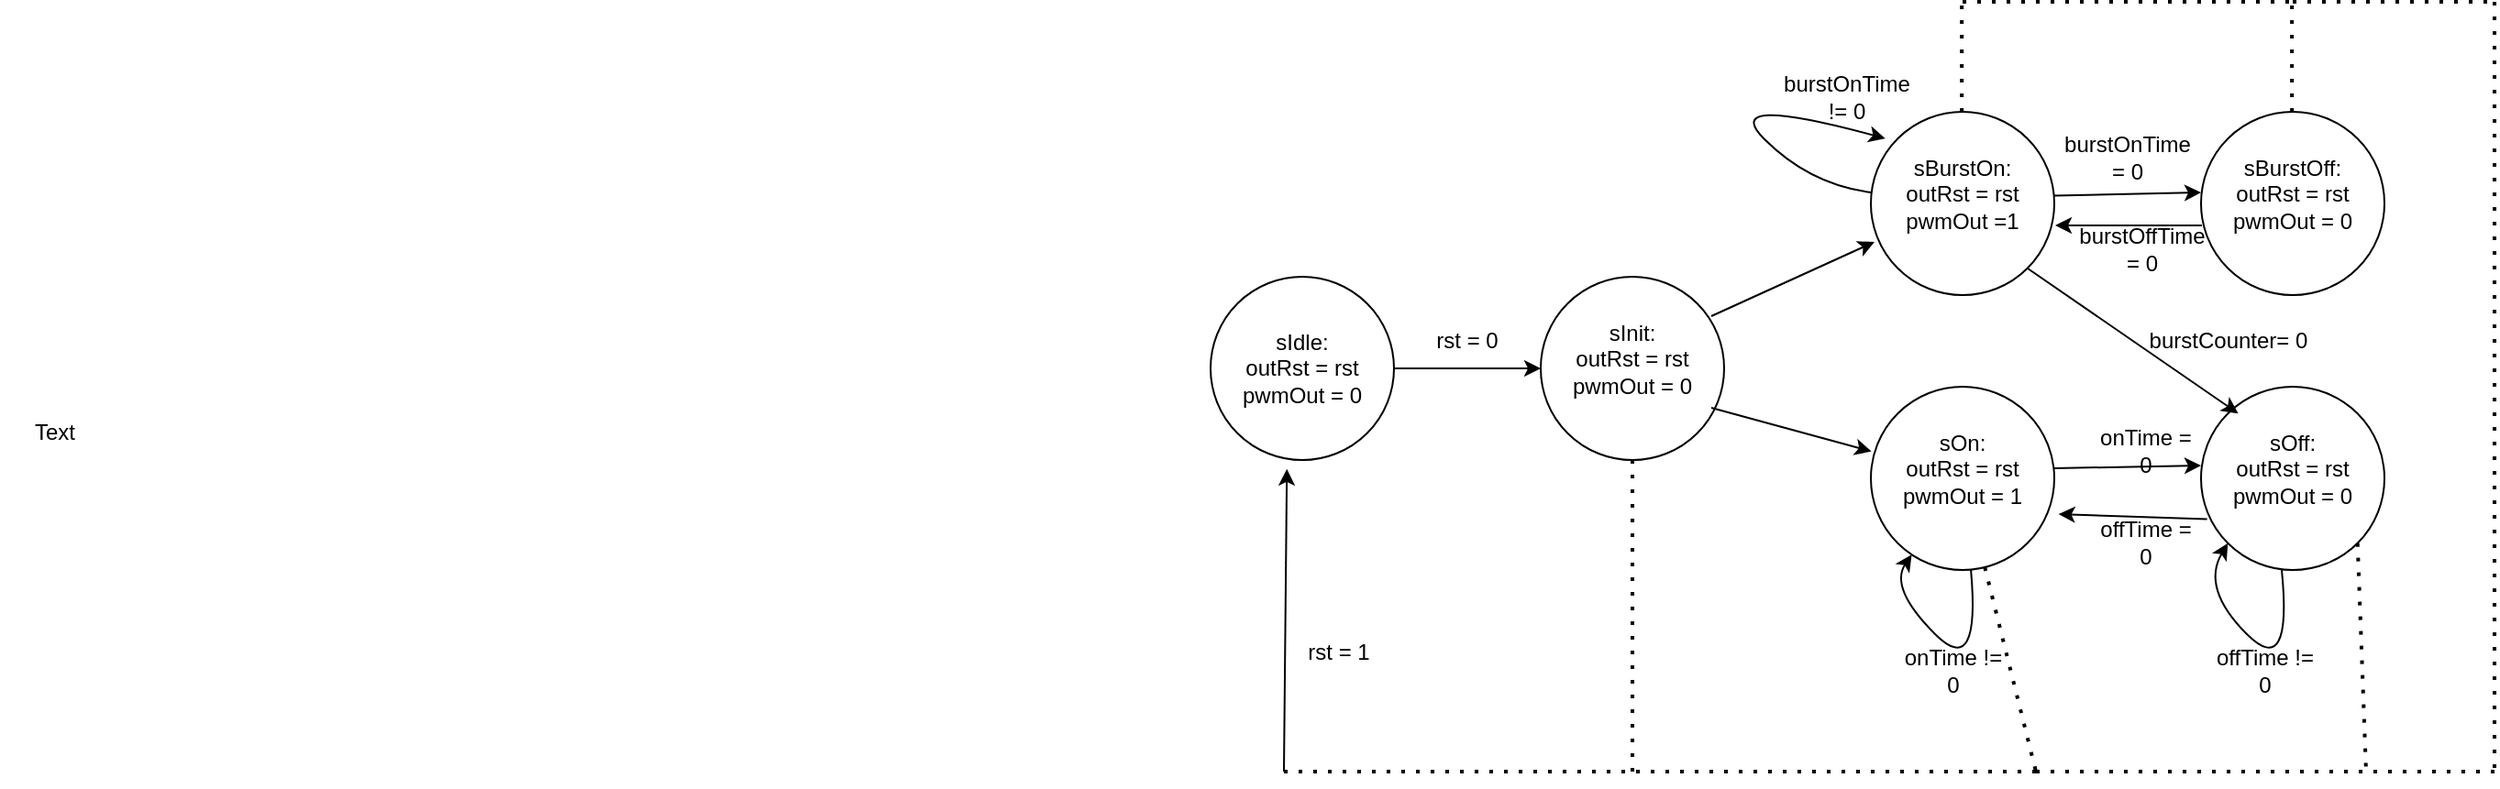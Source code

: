 <mxfile version="26.0.7">
  <diagram name="Page-1" id="eKElY0mHCcRenVaTIlQr">
    <mxGraphModel dx="2143" dy="1658" grid="1" gridSize="10" guides="1" tooltips="1" connect="1" arrows="1" fold="1" page="1" pageScale="1" pageWidth="850" pageHeight="1100" math="0" shadow="0">
      <root>
        <mxCell id="0" />
        <mxCell id="1" parent="0" />
        <mxCell id="6OKH5Lpus-VSVOU8WEvr-1" value="" style="ellipse;whiteSpace=wrap;html=1;aspect=fixed;" vertex="1" parent="1">
          <mxGeometry x="50" y="130" width="100" height="100" as="geometry" />
        </mxCell>
        <mxCell id="6OKH5Lpus-VSVOU8WEvr-2" value="" style="ellipse;whiteSpace=wrap;html=1;aspect=fixed;" vertex="1" parent="1">
          <mxGeometry x="230" y="130" width="100" height="100" as="geometry" />
        </mxCell>
        <mxCell id="6OKH5Lpus-VSVOU8WEvr-3" value="" style="ellipse;whiteSpace=wrap;html=1;aspect=fixed;" vertex="1" parent="1">
          <mxGeometry x="410" y="40" width="100" height="100" as="geometry" />
        </mxCell>
        <mxCell id="6OKH5Lpus-VSVOU8WEvr-4" value="" style="ellipse;whiteSpace=wrap;html=1;aspect=fixed;" vertex="1" parent="1">
          <mxGeometry x="410" y="190" width="100" height="100" as="geometry" />
        </mxCell>
        <mxCell id="6OKH5Lpus-VSVOU8WEvr-5" value="" style="ellipse;whiteSpace=wrap;html=1;aspect=fixed;" vertex="1" parent="1">
          <mxGeometry x="590" y="190" width="100" height="100" as="geometry" />
        </mxCell>
        <mxCell id="6OKH5Lpus-VSVOU8WEvr-6" value="" style="ellipse;whiteSpace=wrap;html=1;aspect=fixed;" vertex="1" parent="1">
          <mxGeometry x="590" y="40" width="100" height="100" as="geometry" />
        </mxCell>
        <mxCell id="6OKH5Lpus-VSVOU8WEvr-7" value="sBurstOn:&lt;div&gt;outRst = rst&lt;/div&gt;&lt;div&gt;pwmOut =1&lt;/div&gt;" style="text;html=1;align=center;verticalAlign=middle;whiteSpace=wrap;rounded=0;" vertex="1" parent="1">
          <mxGeometry x="420" y="70" width="80" height="30" as="geometry" />
        </mxCell>
        <mxCell id="6OKH5Lpus-VSVOU8WEvr-8" value="sInit:&lt;div&gt;outRst = rst&lt;/div&gt;&lt;div&gt;pwmOut = 0&lt;/div&gt;" style="text;html=1;align=center;verticalAlign=middle;whiteSpace=wrap;rounded=0;" vertex="1" parent="1">
          <mxGeometry x="240" y="160" width="80" height="30" as="geometry" />
        </mxCell>
        <mxCell id="6OKH5Lpus-VSVOU8WEvr-9" value="sIdle:&lt;div&gt;outRst = rst&lt;/div&gt;&lt;div&gt;pwmOut = 0&lt;/div&gt;" style="text;html=1;align=center;verticalAlign=middle;whiteSpace=wrap;rounded=0;" vertex="1" parent="1">
          <mxGeometry x="60" y="165" width="80" height="30" as="geometry" />
        </mxCell>
        <mxCell id="6OKH5Lpus-VSVOU8WEvr-11" value="sOn:&lt;div&gt;outRst = rst&lt;/div&gt;&lt;div&gt;pwmOut = 1&lt;/div&gt;" style="text;html=1;align=center;verticalAlign=middle;whiteSpace=wrap;rounded=0;" vertex="1" parent="1">
          <mxGeometry x="420" y="220" width="80" height="30" as="geometry" />
        </mxCell>
        <mxCell id="6OKH5Lpus-VSVOU8WEvr-12" value="sOff:&lt;div&gt;outRst = rst&lt;/div&gt;&lt;div&gt;pwmOut = 0&lt;/div&gt;" style="text;html=1;align=center;verticalAlign=middle;whiteSpace=wrap;rounded=0;" vertex="1" parent="1">
          <mxGeometry x="600" y="220" width="80" height="30" as="geometry" />
        </mxCell>
        <mxCell id="6OKH5Lpus-VSVOU8WEvr-13" value="sBurstOff:&lt;div&gt;outRst = rst&lt;/div&gt;&lt;div&gt;pwmOut = 0&lt;/div&gt;" style="text;html=1;align=center;verticalAlign=middle;whiteSpace=wrap;rounded=0;" vertex="1" parent="1">
          <mxGeometry x="600" y="70" width="80" height="30" as="geometry" />
        </mxCell>
        <mxCell id="6OKH5Lpus-VSVOU8WEvr-14" value="" style="endArrow=classic;html=1;rounded=0;exitX=1;exitY=0.5;exitDx=0;exitDy=0;entryX=0;entryY=0.5;entryDx=0;entryDy=0;" edge="1" parent="1" source="6OKH5Lpus-VSVOU8WEvr-1" target="6OKH5Lpus-VSVOU8WEvr-2">
          <mxGeometry width="50" height="50" relative="1" as="geometry">
            <mxPoint x="150" y="190" as="sourcePoint" />
            <mxPoint x="200" y="140" as="targetPoint" />
          </mxGeometry>
        </mxCell>
        <mxCell id="6OKH5Lpus-VSVOU8WEvr-15" value="" style="endArrow=classic;html=1;rounded=0;exitX=1;exitY=0.5;exitDx=0;exitDy=0;" edge="1" parent="1">
          <mxGeometry width="50" height="50" relative="1" as="geometry">
            <mxPoint x="510" y="234.5" as="sourcePoint" />
            <mxPoint x="590" y="233" as="targetPoint" />
          </mxGeometry>
        </mxCell>
        <mxCell id="6OKH5Lpus-VSVOU8WEvr-16" value="" style="endArrow=classic;html=1;rounded=0;exitX=1;exitY=0.5;exitDx=0;exitDy=0;" edge="1" parent="1">
          <mxGeometry width="50" height="50" relative="1" as="geometry">
            <mxPoint x="510" y="85.75" as="sourcePoint" />
            <mxPoint x="590" y="84" as="targetPoint" />
          </mxGeometry>
        </mxCell>
        <mxCell id="6OKH5Lpus-VSVOU8WEvr-17" value="" style="endArrow=classic;html=1;rounded=0;exitX=1;exitY=0.5;exitDx=0;exitDy=0;entryX=0.02;entryY=0.71;entryDx=0;entryDy=0;entryPerimeter=0;" edge="1" parent="1" target="6OKH5Lpus-VSVOU8WEvr-3">
          <mxGeometry width="50" height="50" relative="1" as="geometry">
            <mxPoint x="323" y="151.5" as="sourcePoint" />
            <mxPoint x="420" y="150" as="targetPoint" />
          </mxGeometry>
        </mxCell>
        <mxCell id="6OKH5Lpus-VSVOU8WEvr-18" value="" style="endArrow=classic;html=1;rounded=0;exitX=1;exitY=0.5;exitDx=0;exitDy=0;entryX=0.003;entryY=0.353;entryDx=0;entryDy=0;entryPerimeter=0;" edge="1" parent="1" target="6OKH5Lpus-VSVOU8WEvr-4">
          <mxGeometry width="50" height="50" relative="1" as="geometry">
            <mxPoint x="323" y="201.5" as="sourcePoint" />
            <mxPoint x="420" y="200" as="targetPoint" />
          </mxGeometry>
        </mxCell>
        <mxCell id="6OKH5Lpus-VSVOU8WEvr-19" value="Text" style="text;html=1;align=center;verticalAlign=middle;whiteSpace=wrap;rounded=0;" vertex="1" parent="1">
          <mxGeometry x="-610" y="200" width="60" height="30" as="geometry" />
        </mxCell>
        <mxCell id="6OKH5Lpus-VSVOU8WEvr-20" value="rst = 0" style="text;html=1;align=center;verticalAlign=middle;whiteSpace=wrap;rounded=0;" vertex="1" parent="1">
          <mxGeometry x="160" y="150" width="60" height="30" as="geometry" />
        </mxCell>
        <mxCell id="6OKH5Lpus-VSVOU8WEvr-21" value="onTime != 0" style="text;html=1;align=center;verticalAlign=middle;whiteSpace=wrap;rounded=0;" vertex="1" parent="1">
          <mxGeometry x="425" y="330" width="60" height="30" as="geometry" />
        </mxCell>
        <mxCell id="6OKH5Lpus-VSVOU8WEvr-22" value="" style="curved=1;endArrow=classic;html=1;rounded=0;" edge="1" parent="1" source="6OKH5Lpus-VSVOU8WEvr-4" target="6OKH5Lpus-VSVOU8WEvr-4">
          <mxGeometry width="50" height="50" relative="1" as="geometry">
            <mxPoint x="420" y="350" as="sourcePoint" />
            <mxPoint x="470" y="300" as="targetPoint" />
            <Array as="points">
              <mxPoint x="470" y="350" />
              <mxPoint x="420" y="300" />
            </Array>
          </mxGeometry>
        </mxCell>
        <mxCell id="6OKH5Lpus-VSVOU8WEvr-23" value="offTime = 0" style="text;html=1;align=center;verticalAlign=middle;whiteSpace=wrap;rounded=0;" vertex="1" parent="1">
          <mxGeometry x="530" y="260" width="60" height="30" as="geometry" />
        </mxCell>
        <mxCell id="6OKH5Lpus-VSVOU8WEvr-26" value="offTime != 0" style="text;html=1;align=center;verticalAlign=middle;whiteSpace=wrap;rounded=0;" vertex="1" parent="1">
          <mxGeometry x="595" y="330" width="60" height="30" as="geometry" />
        </mxCell>
        <mxCell id="6OKH5Lpus-VSVOU8WEvr-27" value="" style="curved=1;endArrow=classic;html=1;rounded=0;entryX=0;entryY=1;entryDx=0;entryDy=0;" edge="1" parent="1" target="6OKH5Lpus-VSVOU8WEvr-5">
          <mxGeometry width="50" height="50" relative="1" as="geometry">
            <mxPoint x="634" y="290" as="sourcePoint" />
            <mxPoint x="602" y="282" as="targetPoint" />
            <Array as="points">
              <mxPoint x="640" y="350" />
              <mxPoint x="590" y="300" />
            </Array>
          </mxGeometry>
        </mxCell>
        <mxCell id="6OKH5Lpus-VSVOU8WEvr-29" value="" style="endArrow=classic;html=1;rounded=0;exitX=0.033;exitY=0.723;exitDx=0;exitDy=0;exitPerimeter=0;entryX=1.023;entryY=0.695;entryDx=0;entryDy=0;entryPerimeter=0;" edge="1" parent="1" source="6OKH5Lpus-VSVOU8WEvr-5" target="6OKH5Lpus-VSVOU8WEvr-4">
          <mxGeometry width="50" height="50" relative="1" as="geometry">
            <mxPoint x="520" y="320" as="sourcePoint" />
            <mxPoint x="570" y="270" as="targetPoint" />
          </mxGeometry>
        </mxCell>
        <mxCell id="6OKH5Lpus-VSVOU8WEvr-30" value="burstOnTime = 0" style="text;html=1;align=center;verticalAlign=middle;whiteSpace=wrap;rounded=0;" vertex="1" parent="1">
          <mxGeometry x="520" y="50" width="60" height="30" as="geometry" />
        </mxCell>
        <mxCell id="6OKH5Lpus-VSVOU8WEvr-31" value="burstCounter= 0" style="text;html=1;align=center;verticalAlign=middle;whiteSpace=wrap;rounded=0;" vertex="1" parent="1">
          <mxGeometry x="560" y="150" width="90" height="30" as="geometry" />
        </mxCell>
        <mxCell id="6OKH5Lpus-VSVOU8WEvr-37" value="burstOnTime != 0" style="text;html=1;align=center;verticalAlign=middle;whiteSpace=wrap;rounded=0;" vertex="1" parent="1">
          <mxGeometry x="366.9" y="16.9" width="60" height="30" as="geometry" />
        </mxCell>
        <mxCell id="6OKH5Lpus-VSVOU8WEvr-38" value="" style="curved=1;endArrow=classic;html=1;rounded=0;entryX=0.079;entryY=0.146;entryDx=0;entryDy=0;entryPerimeter=0;" edge="1" parent="1" source="6OKH5Lpus-VSVOU8WEvr-3" target="6OKH5Lpus-VSVOU8WEvr-3">
          <mxGeometry width="50" height="50" relative="1" as="geometry">
            <mxPoint x="355.0" y="-2.842e-14" as="sourcePoint" />
            <mxPoint x="320.0" y="22.7" as="targetPoint" />
            <Array as="points">
              <mxPoint x="376.9" y="79.9" />
              <mxPoint x="326.9" y="29.9" />
            </Array>
          </mxGeometry>
        </mxCell>
        <mxCell id="6OKH5Lpus-VSVOU8WEvr-39" value="burstOffTime = 0" style="text;html=1;align=center;verticalAlign=middle;whiteSpace=wrap;rounded=0;" vertex="1" parent="1">
          <mxGeometry x="527.5" y="100" width="60" height="30" as="geometry" />
        </mxCell>
        <mxCell id="6OKH5Lpus-VSVOU8WEvr-40" value="" style="endArrow=classic;html=1;rounded=0;exitX=0.033;exitY=0.723;exitDx=0;exitDy=0;exitPerimeter=0;entryX=1.005;entryY=0.62;entryDx=0;entryDy=0;entryPerimeter=0;" edge="1" parent="1" target="6OKH5Lpus-VSVOU8WEvr-3">
          <mxGeometry width="50" height="50" relative="1" as="geometry">
            <mxPoint x="590.5" y="102" as="sourcePoint" />
            <mxPoint x="509.5" y="99" as="targetPoint" />
          </mxGeometry>
        </mxCell>
        <mxCell id="6OKH5Lpus-VSVOU8WEvr-42" value="" style="endArrow=classic;html=1;rounded=0;exitX=1;exitY=1;exitDx=0;exitDy=0;entryX=0.203;entryY=0.146;entryDx=0;entryDy=0;entryPerimeter=0;" edge="1" parent="1" source="6OKH5Lpus-VSVOU8WEvr-3" target="6OKH5Lpus-VSVOU8WEvr-5">
          <mxGeometry width="50" height="50" relative="1" as="geometry">
            <mxPoint x="500" y="200" as="sourcePoint" />
            <mxPoint x="550" y="150" as="targetPoint" />
          </mxGeometry>
        </mxCell>
        <mxCell id="6OKH5Lpus-VSVOU8WEvr-43" value="onTime = 0" style="text;html=1;align=center;verticalAlign=middle;whiteSpace=wrap;rounded=0;" vertex="1" parent="1">
          <mxGeometry x="530" y="210" width="60" height="30" as="geometry" />
        </mxCell>
        <mxCell id="6OKH5Lpus-VSVOU8WEvr-44" value="" style="endArrow=none;dashed=1;html=1;dashPattern=1 3;strokeWidth=2;rounded=0;" edge="1" parent="1">
          <mxGeometry width="50" height="50" relative="1" as="geometry">
            <mxPoint x="459.57" y="40" as="sourcePoint" />
            <mxPoint x="459.57" y="-20" as="targetPoint" />
          </mxGeometry>
        </mxCell>
        <mxCell id="6OKH5Lpus-VSVOU8WEvr-46" value="" style="endArrow=none;dashed=1;html=1;dashPattern=1 3;strokeWidth=2;rounded=0;" edge="1" parent="1">
          <mxGeometry width="50" height="50" relative="1" as="geometry">
            <mxPoint x="639.57" y="40" as="sourcePoint" />
            <mxPoint x="639.57" y="-20" as="targetPoint" />
          </mxGeometry>
        </mxCell>
        <mxCell id="6OKH5Lpus-VSVOU8WEvr-47" value="" style="endArrow=none;dashed=1;html=1;dashPattern=1 3;strokeWidth=2;rounded=0;" edge="1" parent="1">
          <mxGeometry width="50" height="50" relative="1" as="geometry">
            <mxPoint x="460" y="-20" as="sourcePoint" />
            <mxPoint x="640" y="-20" as="targetPoint" />
          </mxGeometry>
        </mxCell>
        <mxCell id="6OKH5Lpus-VSVOU8WEvr-48" value="" style="endArrow=none;dashed=1;html=1;dashPattern=1 3;strokeWidth=2;rounded=0;" edge="1" parent="1" source="6OKH5Lpus-VSVOU8WEvr-4">
          <mxGeometry width="50" height="50" relative="1" as="geometry">
            <mxPoint x="499.13" y="410" as="sourcePoint" />
            <mxPoint x="500" y="400" as="targetPoint" />
          </mxGeometry>
        </mxCell>
        <mxCell id="6OKH5Lpus-VSVOU8WEvr-49" value="" style="endArrow=none;dashed=1;html=1;dashPattern=1 3;strokeWidth=2;rounded=0;exitX=1;exitY=1;exitDx=0;exitDy=0;" edge="1" parent="1" source="6OKH5Lpus-VSVOU8WEvr-5">
          <mxGeometry width="50" height="50" relative="1" as="geometry">
            <mxPoint x="679.13" y="410" as="sourcePoint" />
            <mxPoint x="680" y="400" as="targetPoint" />
          </mxGeometry>
        </mxCell>
        <mxCell id="6OKH5Lpus-VSVOU8WEvr-50" value="" style="endArrow=none;dashed=1;html=1;dashPattern=1 3;strokeWidth=2;rounded=0;" edge="1" parent="1">
          <mxGeometry width="50" height="50" relative="1" as="geometry">
            <mxPoint x="500" y="400" as="sourcePoint" />
            <mxPoint x="750" y="400" as="targetPoint" />
          </mxGeometry>
        </mxCell>
        <mxCell id="6OKH5Lpus-VSVOU8WEvr-51" value="" style="endArrow=none;dashed=1;html=1;dashPattern=1 3;strokeWidth=2;rounded=0;" edge="1" parent="1">
          <mxGeometry width="50" height="50" relative="1" as="geometry">
            <mxPoint x="640" y="-20" as="sourcePoint" />
            <mxPoint x="750" y="-20" as="targetPoint" />
          </mxGeometry>
        </mxCell>
        <mxCell id="6OKH5Lpus-VSVOU8WEvr-52" value="" style="endArrow=none;dashed=1;html=1;dashPattern=1 3;strokeWidth=2;rounded=0;" edge="1" parent="1">
          <mxGeometry width="50" height="50" relative="1" as="geometry">
            <mxPoint x="750" y="-20" as="sourcePoint" />
            <mxPoint x="750" y="400" as="targetPoint" />
          </mxGeometry>
        </mxCell>
        <mxCell id="6OKH5Lpus-VSVOU8WEvr-53" value="" style="endArrow=none;dashed=1;html=1;dashPattern=1 3;strokeWidth=2;rounded=0;" edge="1" parent="1">
          <mxGeometry width="50" height="50" relative="1" as="geometry">
            <mxPoint x="90" y="400" as="sourcePoint" />
            <mxPoint x="500" y="400" as="targetPoint" />
          </mxGeometry>
        </mxCell>
        <mxCell id="6OKH5Lpus-VSVOU8WEvr-54" value="" style="endArrow=classic;html=1;rounded=0;entryX=0.416;entryY=1.049;entryDx=0;entryDy=0;entryPerimeter=0;" edge="1" parent="1" target="6OKH5Lpus-VSVOU8WEvr-1">
          <mxGeometry width="50" height="50" relative="1" as="geometry">
            <mxPoint x="90" y="400" as="sourcePoint" />
            <mxPoint x="140" y="350" as="targetPoint" />
          </mxGeometry>
        </mxCell>
        <mxCell id="6OKH5Lpus-VSVOU8WEvr-56" value="rst = 1" style="text;html=1;align=center;verticalAlign=middle;whiteSpace=wrap;rounded=0;" vertex="1" parent="1">
          <mxGeometry x="90" y="320" width="60" height="30" as="geometry" />
        </mxCell>
        <mxCell id="6OKH5Lpus-VSVOU8WEvr-58" value="" style="endArrow=none;dashed=1;html=1;dashPattern=1 3;strokeWidth=2;rounded=0;entryX=0.5;entryY=1;entryDx=0;entryDy=0;" edge="1" parent="1" target="6OKH5Lpus-VSVOU8WEvr-2">
          <mxGeometry width="50" height="50" relative="1" as="geometry">
            <mxPoint x="280" y="400" as="sourcePoint" />
            <mxPoint x="610" y="190" as="targetPoint" />
            <Array as="points">
              <mxPoint x="280" y="250" />
            </Array>
          </mxGeometry>
        </mxCell>
      </root>
    </mxGraphModel>
  </diagram>
</mxfile>
